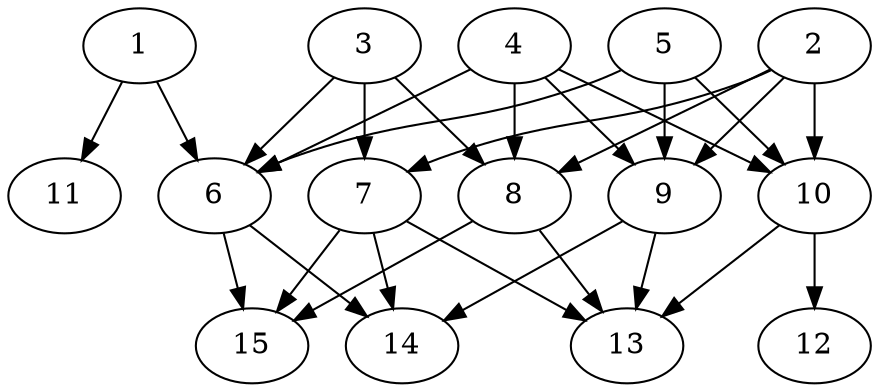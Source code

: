 // DAG automatically generated by daggen at Thu Oct  3 13:59:27 2019
// ./daggen --dot -n 15 --ccr 0.5 --fat 0.7 --regular 0.9 --density 0.7 --mindata 5242880 --maxdata 52428800 
digraph G {
  1 [size="58621952", alpha="0.17", expect_size="29310976"] 
  1 -> 6 [size ="29310976"]
  1 -> 11 [size ="29310976"]
  2 [size="98293760", alpha="0.04", expect_size="49146880"] 
  2 -> 7 [size ="49146880"]
  2 -> 8 [size ="49146880"]
  2 -> 9 [size ="49146880"]
  2 -> 10 [size ="49146880"]
  3 [size="46043136", alpha="0.10", expect_size="23021568"] 
  3 -> 6 [size ="23021568"]
  3 -> 7 [size ="23021568"]
  3 -> 8 [size ="23021568"]
  4 [size="53489664", alpha="0.12", expect_size="26744832"] 
  4 -> 6 [size ="26744832"]
  4 -> 8 [size ="26744832"]
  4 -> 9 [size ="26744832"]
  4 -> 10 [size ="26744832"]
  5 [size="43225088", alpha="0.17", expect_size="21612544"] 
  5 -> 6 [size ="21612544"]
  5 -> 9 [size ="21612544"]
  5 -> 10 [size ="21612544"]
  6 [size="58454016", alpha="0.04", expect_size="29227008"] 
  6 -> 14 [size ="29227008"]
  6 -> 15 [size ="29227008"]
  7 [size="91783168", alpha="0.20", expect_size="45891584"] 
  7 -> 13 [size ="45891584"]
  7 -> 14 [size ="45891584"]
  7 -> 15 [size ="45891584"]
  8 [size="10973184", alpha="0.07", expect_size="5486592"] 
  8 -> 13 [size ="5486592"]
  8 -> 15 [size ="5486592"]
  9 [size="13811712", alpha="0.09", expect_size="6905856"] 
  9 -> 13 [size ="6905856"]
  9 -> 14 [size ="6905856"]
  10 [size="81180672", alpha="0.20", expect_size="40590336"] 
  10 -> 12 [size ="40590336"]
  10 -> 13 [size ="40590336"]
  11 [size="49227776", alpha="0.01", expect_size="24613888"] 
  12 [size="35102720", alpha="0.16", expect_size="17551360"] 
  13 [size="54988800", alpha="0.16", expect_size="27494400"] 
  14 [size="102580224", alpha="0.04", expect_size="51290112"] 
  15 [size="63420416", alpha="0.12", expect_size="31710208"] 
}
